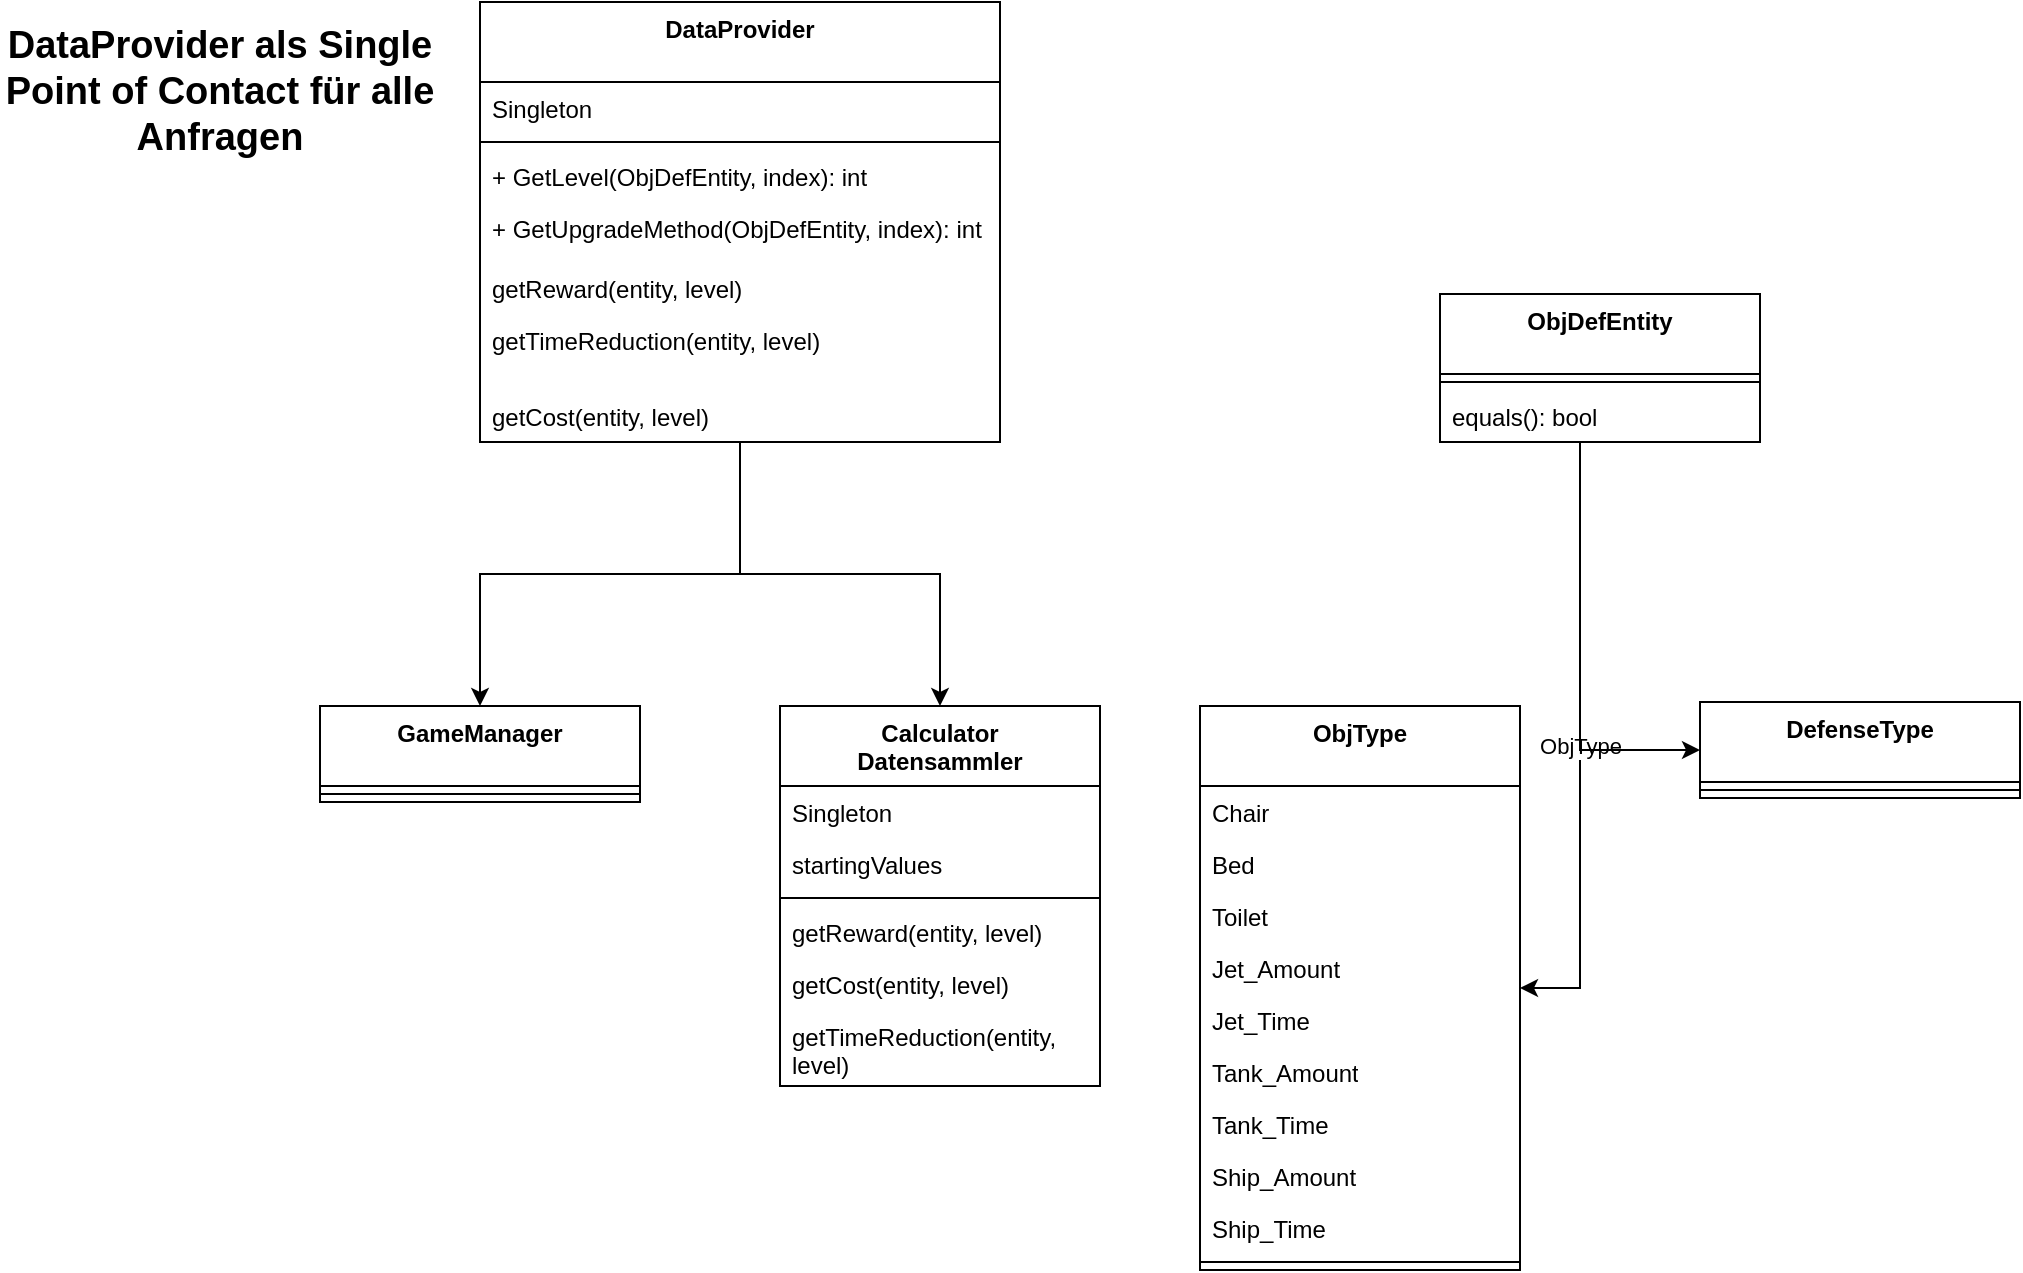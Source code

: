 <mxfile version="24.0.2" type="device">
  <diagram name="Seite-1" id="E-Y0wc6GR2pNmB1uPgyP">
    <mxGraphModel dx="2006" dy="1808" grid="1" gridSize="10" guides="1" tooltips="1" connect="1" arrows="1" fold="1" page="1" pageScale="1" pageWidth="827" pageHeight="1169" math="0" shadow="0">
      <root>
        <mxCell id="0" />
        <mxCell id="1" parent="0" />
        <mxCell id="mkl82egt6wejxhNzgdKI-7" value="Calculator&lt;div&gt;Datensammler&lt;/div&gt;" style="swimlane;fontStyle=1;align=center;verticalAlign=top;childLayout=stackLayout;horizontal=1;startSize=40;horizontalStack=0;resizeParent=1;resizeParentMax=0;resizeLast=0;collapsible=1;marginBottom=0;whiteSpace=wrap;html=1;" vertex="1" parent="1">
          <mxGeometry x="-230" y="-238" width="160" height="190" as="geometry" />
        </mxCell>
        <mxCell id="mkl82egt6wejxhNzgdKI-8" value="Singleton" style="text;strokeColor=none;fillColor=none;align=left;verticalAlign=top;spacingLeft=4;spacingRight=4;overflow=hidden;rotatable=0;points=[[0,0.5],[1,0.5]];portConstraint=eastwest;whiteSpace=wrap;html=1;" vertex="1" parent="mkl82egt6wejxhNzgdKI-7">
          <mxGeometry y="40" width="160" height="26" as="geometry" />
        </mxCell>
        <mxCell id="mkl82egt6wejxhNzgdKI-11" value="startingValues" style="text;strokeColor=none;fillColor=none;align=left;verticalAlign=top;spacingLeft=4;spacingRight=4;overflow=hidden;rotatable=0;points=[[0,0.5],[1,0.5]];portConstraint=eastwest;whiteSpace=wrap;html=1;" vertex="1" parent="mkl82egt6wejxhNzgdKI-7">
          <mxGeometry y="66" width="160" height="26" as="geometry" />
        </mxCell>
        <mxCell id="mkl82egt6wejxhNzgdKI-9" value="" style="line;strokeWidth=1;fillColor=none;align=left;verticalAlign=middle;spacingTop=-1;spacingLeft=3;spacingRight=3;rotatable=0;labelPosition=right;points=[];portConstraint=eastwest;strokeColor=inherit;" vertex="1" parent="mkl82egt6wejxhNzgdKI-7">
          <mxGeometry y="92" width="160" height="8" as="geometry" />
        </mxCell>
        <mxCell id="mkl82egt6wejxhNzgdKI-10" value="getReward(entity, level)" style="text;strokeColor=none;fillColor=none;align=left;verticalAlign=top;spacingLeft=4;spacingRight=4;overflow=hidden;rotatable=0;points=[[0,0.5],[1,0.5]];portConstraint=eastwest;whiteSpace=wrap;html=1;" vertex="1" parent="mkl82egt6wejxhNzgdKI-7">
          <mxGeometry y="100" width="160" height="26" as="geometry" />
        </mxCell>
        <mxCell id="mkl82egt6wejxhNzgdKI-50" value="getCost(entity, level)" style="text;strokeColor=none;fillColor=none;align=left;verticalAlign=top;spacingLeft=4;spacingRight=4;overflow=hidden;rotatable=0;points=[[0,0.5],[1,0.5]];portConstraint=eastwest;whiteSpace=wrap;html=1;" vertex="1" parent="mkl82egt6wejxhNzgdKI-7">
          <mxGeometry y="126" width="160" height="26" as="geometry" />
        </mxCell>
        <mxCell id="mkl82egt6wejxhNzgdKI-49" value="getTimeReduction(entity, level)" style="text;strokeColor=none;fillColor=none;align=left;verticalAlign=top;spacingLeft=4;spacingRight=4;overflow=hidden;rotatable=0;points=[[0,0.5],[1,0.5]];portConstraint=eastwest;whiteSpace=wrap;html=1;" vertex="1" parent="mkl82egt6wejxhNzgdKI-7">
          <mxGeometry y="152" width="160" height="38" as="geometry" />
        </mxCell>
        <mxCell id="mkl82egt6wejxhNzgdKI-12" value="ObjType" style="swimlane;fontStyle=1;align=center;verticalAlign=top;childLayout=stackLayout;horizontal=1;startSize=40;horizontalStack=0;resizeParent=1;resizeParentMax=0;resizeLast=0;collapsible=1;marginBottom=0;whiteSpace=wrap;html=1;" vertex="1" parent="1">
          <mxGeometry x="-20" y="-238" width="160" height="282" as="geometry" />
        </mxCell>
        <mxCell id="mkl82egt6wejxhNzgdKI-18" value="Chair" style="text;strokeColor=none;fillColor=none;align=left;verticalAlign=top;spacingLeft=4;spacingRight=4;overflow=hidden;rotatable=0;points=[[0,0.5],[1,0.5]];portConstraint=eastwest;whiteSpace=wrap;html=1;" vertex="1" parent="mkl82egt6wejxhNzgdKI-12">
          <mxGeometry y="40" width="160" height="26" as="geometry" />
        </mxCell>
        <mxCell id="mkl82egt6wejxhNzgdKI-17" value="Bed" style="text;strokeColor=none;fillColor=none;align=left;verticalAlign=top;spacingLeft=4;spacingRight=4;overflow=hidden;rotatable=0;points=[[0,0.5],[1,0.5]];portConstraint=eastwest;whiteSpace=wrap;html=1;" vertex="1" parent="mkl82egt6wejxhNzgdKI-12">
          <mxGeometry y="66" width="160" height="26" as="geometry" />
        </mxCell>
        <mxCell id="mkl82egt6wejxhNzgdKI-19" value="Toilet" style="text;strokeColor=none;fillColor=none;align=left;verticalAlign=top;spacingLeft=4;spacingRight=4;overflow=hidden;rotatable=0;points=[[0,0.5],[1,0.5]];portConstraint=eastwest;whiteSpace=wrap;html=1;" vertex="1" parent="mkl82egt6wejxhNzgdKI-12">
          <mxGeometry y="92" width="160" height="26" as="geometry" />
        </mxCell>
        <mxCell id="mkl82egt6wejxhNzgdKI-24" value="Jet_Amount" style="text;strokeColor=none;fillColor=none;align=left;verticalAlign=top;spacingLeft=4;spacingRight=4;overflow=hidden;rotatable=0;points=[[0,0.5],[1,0.5]];portConstraint=eastwest;whiteSpace=wrap;html=1;" vertex="1" parent="mkl82egt6wejxhNzgdKI-12">
          <mxGeometry y="118" width="160" height="26" as="geometry" />
        </mxCell>
        <mxCell id="mkl82egt6wejxhNzgdKI-23" value="Jet_Time" style="text;strokeColor=none;fillColor=none;align=left;verticalAlign=top;spacingLeft=4;spacingRight=4;overflow=hidden;rotatable=0;points=[[0,0.5],[1,0.5]];portConstraint=eastwest;whiteSpace=wrap;html=1;" vertex="1" parent="mkl82egt6wejxhNzgdKI-12">
          <mxGeometry y="144" width="160" height="26" as="geometry" />
        </mxCell>
        <mxCell id="mkl82egt6wejxhNzgdKI-28" value="Tank_Amount" style="text;strokeColor=none;fillColor=none;align=left;verticalAlign=top;spacingLeft=4;spacingRight=4;overflow=hidden;rotatable=0;points=[[0,0.5],[1,0.5]];portConstraint=eastwest;whiteSpace=wrap;html=1;" vertex="1" parent="mkl82egt6wejxhNzgdKI-12">
          <mxGeometry y="170" width="160" height="26" as="geometry" />
        </mxCell>
        <mxCell id="mkl82egt6wejxhNzgdKI-29" value="Tank_Time" style="text;strokeColor=none;fillColor=none;align=left;verticalAlign=top;spacingLeft=4;spacingRight=4;overflow=hidden;rotatable=0;points=[[0,0.5],[1,0.5]];portConstraint=eastwest;whiteSpace=wrap;html=1;" vertex="1" parent="mkl82egt6wejxhNzgdKI-12">
          <mxGeometry y="196" width="160" height="26" as="geometry" />
        </mxCell>
        <mxCell id="mkl82egt6wejxhNzgdKI-30" value="Ship_Amount" style="text;strokeColor=none;fillColor=none;align=left;verticalAlign=top;spacingLeft=4;spacingRight=4;overflow=hidden;rotatable=0;points=[[0,0.5],[1,0.5]];portConstraint=eastwest;whiteSpace=wrap;html=1;" vertex="1" parent="mkl82egt6wejxhNzgdKI-12">
          <mxGeometry y="222" width="160" height="26" as="geometry" />
        </mxCell>
        <mxCell id="mkl82egt6wejxhNzgdKI-27" value="Ship_Time" style="text;strokeColor=none;fillColor=none;align=left;verticalAlign=top;spacingLeft=4;spacingRight=4;overflow=hidden;rotatable=0;points=[[0,0.5],[1,0.5]];portConstraint=eastwest;whiteSpace=wrap;html=1;" vertex="1" parent="mkl82egt6wejxhNzgdKI-12">
          <mxGeometry y="248" width="160" height="26" as="geometry" />
        </mxCell>
        <mxCell id="mkl82egt6wejxhNzgdKI-15" value="" style="line;strokeWidth=1;fillColor=none;align=left;verticalAlign=middle;spacingTop=-1;spacingLeft=3;spacingRight=3;rotatable=0;labelPosition=right;points=[];portConstraint=eastwest;strokeColor=inherit;" vertex="1" parent="mkl82egt6wejxhNzgdKI-12">
          <mxGeometry y="274" width="160" height="8" as="geometry" />
        </mxCell>
        <mxCell id="mkl82egt6wejxhNzgdKI-36" value="ObjType" style="edgeStyle=orthogonalEdgeStyle;rounded=0;orthogonalLoop=1;jettySize=auto;html=1;" edge="1" parent="1" source="mkl82egt6wejxhNzgdKI-31" target="mkl82egt6wejxhNzgdKI-12">
          <mxGeometry relative="1" as="geometry">
            <Array as="points">
              <mxPoint x="170" y="-293" />
              <mxPoint x="170" y="-189" />
            </Array>
          </mxGeometry>
        </mxCell>
        <mxCell id="mkl82egt6wejxhNzgdKI-48" style="edgeStyle=orthogonalEdgeStyle;rounded=0;orthogonalLoop=1;jettySize=auto;html=1;" edge="1" parent="1" source="mkl82egt6wejxhNzgdKI-31" target="mkl82egt6wejxhNzgdKI-37">
          <mxGeometry relative="1" as="geometry">
            <Array as="points">
              <mxPoint x="170" y="-216" />
            </Array>
          </mxGeometry>
        </mxCell>
        <mxCell id="mkl82egt6wejxhNzgdKI-31" value="ObjDefEntity" style="swimlane;fontStyle=1;align=center;verticalAlign=top;childLayout=stackLayout;horizontal=1;startSize=40;horizontalStack=0;resizeParent=1;resizeParentMax=0;resizeLast=0;collapsible=1;marginBottom=0;whiteSpace=wrap;html=1;" vertex="1" parent="1">
          <mxGeometry x="100" y="-444" width="160" height="74" as="geometry" />
        </mxCell>
        <mxCell id="mkl82egt6wejxhNzgdKI-34" value="" style="line;strokeWidth=1;fillColor=none;align=left;verticalAlign=middle;spacingTop=-1;spacingLeft=3;spacingRight=3;rotatable=0;labelPosition=right;points=[];portConstraint=eastwest;strokeColor=inherit;" vertex="1" parent="mkl82egt6wejxhNzgdKI-31">
          <mxGeometry y="40" width="160" height="8" as="geometry" />
        </mxCell>
        <mxCell id="mkl82egt6wejxhNzgdKI-35" value="equals(): bool" style="text;strokeColor=none;fillColor=none;align=left;verticalAlign=top;spacingLeft=4;spacingRight=4;overflow=hidden;rotatable=0;points=[[0,0.5],[1,0.5]];portConstraint=eastwest;whiteSpace=wrap;html=1;" vertex="1" parent="mkl82egt6wejxhNzgdKI-31">
          <mxGeometry y="48" width="160" height="26" as="geometry" />
        </mxCell>
        <mxCell id="mkl82egt6wejxhNzgdKI-37" value="DefenseType" style="swimlane;fontStyle=1;align=center;verticalAlign=top;childLayout=stackLayout;horizontal=1;startSize=40;horizontalStack=0;resizeParent=1;resizeParentMax=0;resizeLast=0;collapsible=1;marginBottom=0;whiteSpace=wrap;html=1;" vertex="1" parent="1">
          <mxGeometry x="230" y="-240" width="160" height="48" as="geometry" />
        </mxCell>
        <mxCell id="mkl82egt6wejxhNzgdKI-47" value="" style="line;strokeWidth=1;fillColor=none;align=left;verticalAlign=middle;spacingTop=-1;spacingLeft=3;spacingRight=3;rotatable=0;labelPosition=right;points=[];portConstraint=eastwest;strokeColor=inherit;" vertex="1" parent="mkl82egt6wejxhNzgdKI-37">
          <mxGeometry y="40" width="160" height="8" as="geometry" />
        </mxCell>
        <mxCell id="mkl82egt6wejxhNzgdKI-63" style="edgeStyle=orthogonalEdgeStyle;rounded=0;orthogonalLoop=1;jettySize=auto;html=1;" edge="1" parent="1" source="mkl82egt6wejxhNzgdKI-51" target="mkl82egt6wejxhNzgdKI-61">
          <mxGeometry relative="1" as="geometry" />
        </mxCell>
        <mxCell id="mkl82egt6wejxhNzgdKI-64" style="edgeStyle=orthogonalEdgeStyle;rounded=0;orthogonalLoop=1;jettySize=auto;html=1;" edge="1" parent="1" source="mkl82egt6wejxhNzgdKI-51" target="mkl82egt6wejxhNzgdKI-7">
          <mxGeometry relative="1" as="geometry" />
        </mxCell>
        <mxCell id="mkl82egt6wejxhNzgdKI-51" value="DataProvider" style="swimlane;fontStyle=1;align=center;verticalAlign=top;childLayout=stackLayout;horizontal=1;startSize=40;horizontalStack=0;resizeParent=1;resizeParentMax=0;resizeLast=0;collapsible=1;marginBottom=0;whiteSpace=wrap;html=1;" vertex="1" parent="1">
          <mxGeometry x="-380" y="-590" width="260" height="220" as="geometry" />
        </mxCell>
        <mxCell id="mkl82egt6wejxhNzgdKI-60" value="Singleton" style="text;strokeColor=none;fillColor=none;align=left;verticalAlign=top;spacingLeft=4;spacingRight=4;overflow=hidden;rotatable=0;points=[[0,0.5],[1,0.5]];portConstraint=eastwest;whiteSpace=wrap;html=1;" vertex="1" parent="mkl82egt6wejxhNzgdKI-51">
          <mxGeometry y="40" width="260" height="26" as="geometry" />
        </mxCell>
        <mxCell id="mkl82egt6wejxhNzgdKI-52" value="" style="line;strokeWidth=1;fillColor=none;align=left;verticalAlign=middle;spacingTop=-1;spacingLeft=3;spacingRight=3;rotatable=0;labelPosition=right;points=[];portConstraint=eastwest;strokeColor=inherit;" vertex="1" parent="mkl82egt6wejxhNzgdKI-51">
          <mxGeometry y="66" width="260" height="8" as="geometry" />
        </mxCell>
        <mxCell id="mkl82egt6wejxhNzgdKI-53" value="+ GetLevel(ObjDefEntity, index): int" style="text;strokeColor=none;fillColor=none;align=left;verticalAlign=top;spacingLeft=4;spacingRight=4;overflow=hidden;rotatable=0;points=[[0,0.5],[1,0.5]];portConstraint=eastwest;whiteSpace=wrap;html=1;" vertex="1" parent="mkl82egt6wejxhNzgdKI-51">
          <mxGeometry y="74" width="260" height="26" as="geometry" />
        </mxCell>
        <mxCell id="mkl82egt6wejxhNzgdKI-55" value="+ GetUpgradeMethod(ObjDefEntity, index): int" style="text;strokeColor=none;fillColor=none;align=left;verticalAlign=top;spacingLeft=4;spacingRight=4;overflow=hidden;rotatable=0;points=[[0,0.5],[1,0.5]];portConstraint=eastwest;whiteSpace=wrap;html=1;" vertex="1" parent="mkl82egt6wejxhNzgdKI-51">
          <mxGeometry y="100" width="260" height="30" as="geometry" />
        </mxCell>
        <mxCell id="mkl82egt6wejxhNzgdKI-56" value="getReward(entity, level)" style="text;strokeColor=none;fillColor=none;align=left;verticalAlign=top;spacingLeft=4;spacingRight=4;overflow=hidden;rotatable=0;points=[[0,0.5],[1,0.5]];portConstraint=eastwest;whiteSpace=wrap;html=1;" vertex="1" parent="mkl82egt6wejxhNzgdKI-51">
          <mxGeometry y="130" width="260" height="26" as="geometry" />
        </mxCell>
        <mxCell id="mkl82egt6wejxhNzgdKI-58" value="getTimeReduction(entity, level)" style="text;strokeColor=none;fillColor=none;align=left;verticalAlign=top;spacingLeft=4;spacingRight=4;overflow=hidden;rotatable=0;points=[[0,0.5],[1,0.5]];portConstraint=eastwest;whiteSpace=wrap;html=1;" vertex="1" parent="mkl82egt6wejxhNzgdKI-51">
          <mxGeometry y="156" width="260" height="38" as="geometry" />
        </mxCell>
        <mxCell id="mkl82egt6wejxhNzgdKI-57" value="getCost(entity, level)" style="text;strokeColor=none;fillColor=none;align=left;verticalAlign=top;spacingLeft=4;spacingRight=4;overflow=hidden;rotatable=0;points=[[0,0.5],[1,0.5]];portConstraint=eastwest;whiteSpace=wrap;html=1;" vertex="1" parent="mkl82egt6wejxhNzgdKI-51">
          <mxGeometry y="194" width="260" height="26" as="geometry" />
        </mxCell>
        <mxCell id="mkl82egt6wejxhNzgdKI-61" value="GameManager" style="swimlane;fontStyle=1;align=center;verticalAlign=top;childLayout=stackLayout;horizontal=1;startSize=40;horizontalStack=0;resizeParent=1;resizeParentMax=0;resizeLast=0;collapsible=1;marginBottom=0;whiteSpace=wrap;html=1;" vertex="1" parent="1">
          <mxGeometry x="-460" y="-238" width="160" height="48" as="geometry" />
        </mxCell>
        <mxCell id="mkl82egt6wejxhNzgdKI-62" value="" style="line;strokeWidth=1;fillColor=none;align=left;verticalAlign=middle;spacingTop=-1;spacingLeft=3;spacingRight=3;rotatable=0;labelPosition=right;points=[];portConstraint=eastwest;strokeColor=inherit;" vertex="1" parent="mkl82egt6wejxhNzgdKI-61">
          <mxGeometry y="40" width="160" height="8" as="geometry" />
        </mxCell>
        <mxCell id="mkl82egt6wejxhNzgdKI-65" value="DataProvider als Single Point of Contact für alle Anfragen" style="text;html=1;align=center;verticalAlign=middle;whiteSpace=wrap;rounded=0;fontSize=19;fontStyle=1" vertex="1" parent="1">
          <mxGeometry x="-620" y="-590" width="220" height="89" as="geometry" />
        </mxCell>
      </root>
    </mxGraphModel>
  </diagram>
</mxfile>
